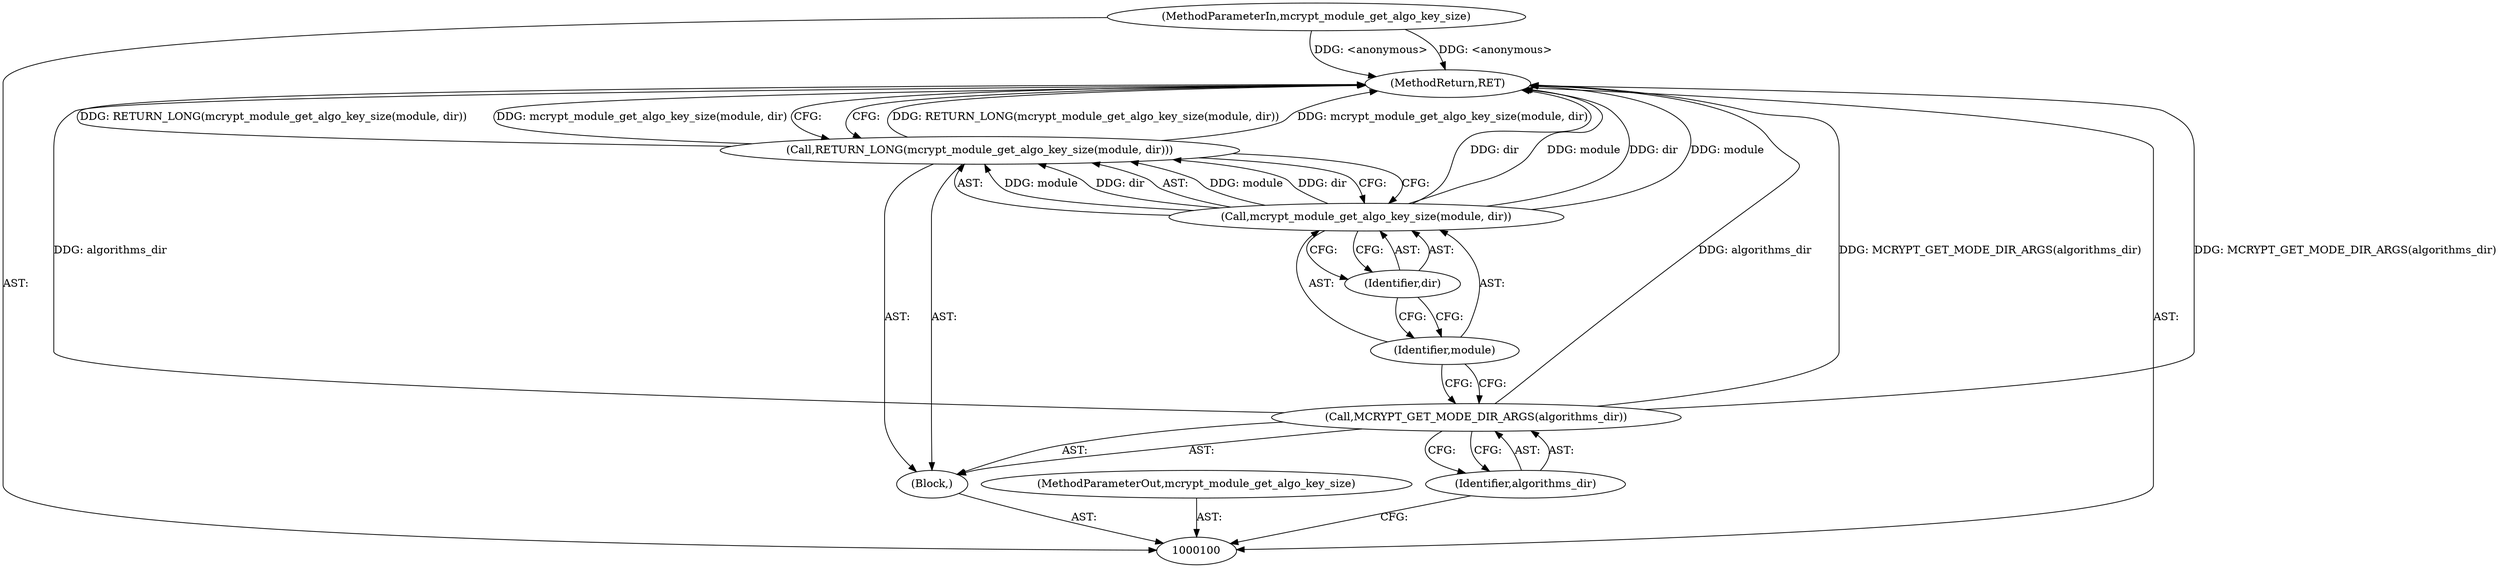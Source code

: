 digraph "0_php-src_6c5211a0cef0cc2854eaa387e0eb036e012904d0?w=1_10" {
"1000109" [label="(MethodReturn,RET)"];
"1000101" [label="(MethodParameterIn,mcrypt_module_get_algo_key_size)"];
"1000128" [label="(MethodParameterOut,mcrypt_module_get_algo_key_size)"];
"1000102" [label="(Block,)"];
"1000103" [label="(Call,MCRYPT_GET_MODE_DIR_ARGS(algorithms_dir))"];
"1000104" [label="(Identifier,algorithms_dir)"];
"1000106" [label="(Call,mcrypt_module_get_algo_key_size(module, dir))"];
"1000105" [label="(Call,RETURN_LONG(mcrypt_module_get_algo_key_size(module, dir)))"];
"1000107" [label="(Identifier,module)"];
"1000108" [label="(Identifier,dir)"];
"1000109" -> "1000100"  [label="AST: "];
"1000109" -> "1000105"  [label="CFG: "];
"1000106" -> "1000109"  [label="DDG: dir"];
"1000106" -> "1000109"  [label="DDG: module"];
"1000103" -> "1000109"  [label="DDG: algorithms_dir"];
"1000103" -> "1000109"  [label="DDG: MCRYPT_GET_MODE_DIR_ARGS(algorithms_dir)"];
"1000105" -> "1000109"  [label="DDG: RETURN_LONG(mcrypt_module_get_algo_key_size(module, dir))"];
"1000105" -> "1000109"  [label="DDG: mcrypt_module_get_algo_key_size(module, dir)"];
"1000101" -> "1000109"  [label="DDG: <anonymous>"];
"1000101" -> "1000100"  [label="AST: "];
"1000101" -> "1000109"  [label="DDG: <anonymous>"];
"1000128" -> "1000100"  [label="AST: "];
"1000102" -> "1000100"  [label="AST: "];
"1000103" -> "1000102"  [label="AST: "];
"1000105" -> "1000102"  [label="AST: "];
"1000103" -> "1000102"  [label="AST: "];
"1000103" -> "1000104"  [label="CFG: "];
"1000104" -> "1000103"  [label="AST: "];
"1000107" -> "1000103"  [label="CFG: "];
"1000103" -> "1000109"  [label="DDG: algorithms_dir"];
"1000103" -> "1000109"  [label="DDG: MCRYPT_GET_MODE_DIR_ARGS(algorithms_dir)"];
"1000104" -> "1000103"  [label="AST: "];
"1000104" -> "1000100"  [label="CFG: "];
"1000103" -> "1000104"  [label="CFG: "];
"1000106" -> "1000105"  [label="AST: "];
"1000106" -> "1000108"  [label="CFG: "];
"1000107" -> "1000106"  [label="AST: "];
"1000108" -> "1000106"  [label="AST: "];
"1000105" -> "1000106"  [label="CFG: "];
"1000106" -> "1000109"  [label="DDG: dir"];
"1000106" -> "1000109"  [label="DDG: module"];
"1000106" -> "1000105"  [label="DDG: module"];
"1000106" -> "1000105"  [label="DDG: dir"];
"1000105" -> "1000102"  [label="AST: "];
"1000105" -> "1000106"  [label="CFG: "];
"1000106" -> "1000105"  [label="AST: "];
"1000109" -> "1000105"  [label="CFG: "];
"1000105" -> "1000109"  [label="DDG: RETURN_LONG(mcrypt_module_get_algo_key_size(module, dir))"];
"1000105" -> "1000109"  [label="DDG: mcrypt_module_get_algo_key_size(module, dir)"];
"1000106" -> "1000105"  [label="DDG: module"];
"1000106" -> "1000105"  [label="DDG: dir"];
"1000107" -> "1000106"  [label="AST: "];
"1000107" -> "1000103"  [label="CFG: "];
"1000108" -> "1000107"  [label="CFG: "];
"1000108" -> "1000106"  [label="AST: "];
"1000108" -> "1000107"  [label="CFG: "];
"1000106" -> "1000108"  [label="CFG: "];
}
